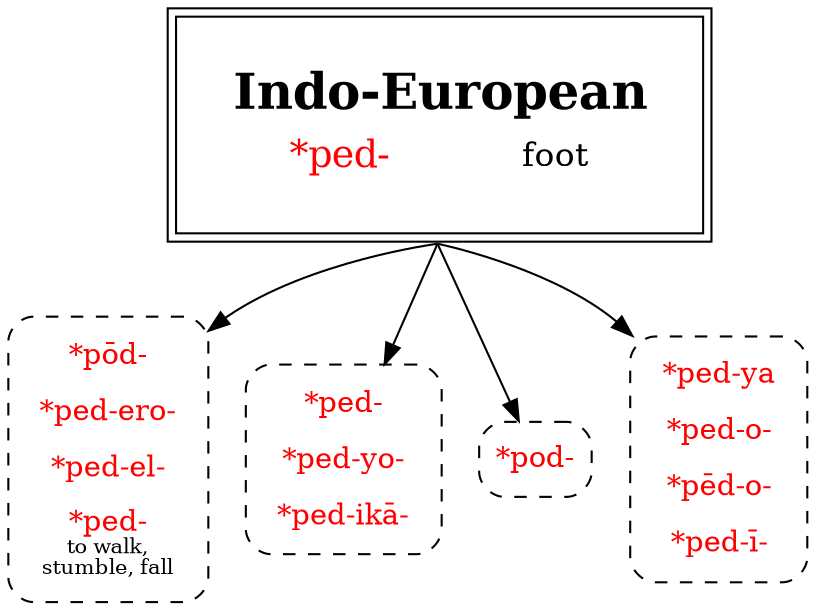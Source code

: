 strict digraph {
/* sources: AHD my? */
node [shape=box]
ped [label=<<table border="0"><tr><td colspan="2"><font point-size="24"><b>Indo-European</b></font></td></tr><tr><td><font point-size="18" color="red">*ped-</font></td><td><font point-size="16">foot</font></td></tr></table>> tooltip="Indo-European \"*ped-\" foot"  peripheries=2 margin=.3]

link1 [label=<<table border="0" cellpadding="5"><tr><td><font color="red">*pōd-</font></td></tr><tr><td><font color="red">*ped-ero-</font></td></tr><tr><td><font color="red">*ped-el-</font></td></tr><tr><td><font color="red">*ped-</font><br/><font point-size="10">to walk,<br/>stumble, fall</font></td></tr></table>> style="dashed,rounded" URL="ped-foot1.svg" tooltip="*pōd-, *ped-ero-, *ped-el-, *ped- (verb)"]

link2 [label=<<table border="0" cellpadding="5"><tr><td><font color="red">*ped-</font></td></tr><tr><td><font color="red">*ped-yo-</font></td></tr><tr><td><font color="red">*ped-ikā-</font></td></tr></table>> style="dashed,rounded" URL="ped-foot2.svg" tooltip="*ped- (base), *ped-yo-, *ped-ikā-"]

pod [label=<<font color="red">*pod-</font>> style="dashed,rounded" URL="ped-foot3.svg" tooltip="*pod-"]

link4 [label=<<table border="0" cellpadding="5"><tr><td><font color="red">*ped-ya</font></td></tr><tr><td><font color="red">*ped-o-</font></td></tr><tr><td><font color="red">*pēd-o-</font></td></tr><tr><td><font color="red">*ped-ī-</font></td></tr></table>> style="dashed,rounded" URL="ped-foot4.svg" tooltip="*ped-ya, *ped-o-, *pēd-o-, *ped-ī-"]

ped -> { link1 link2 pod link4 } [sametail=1]
}